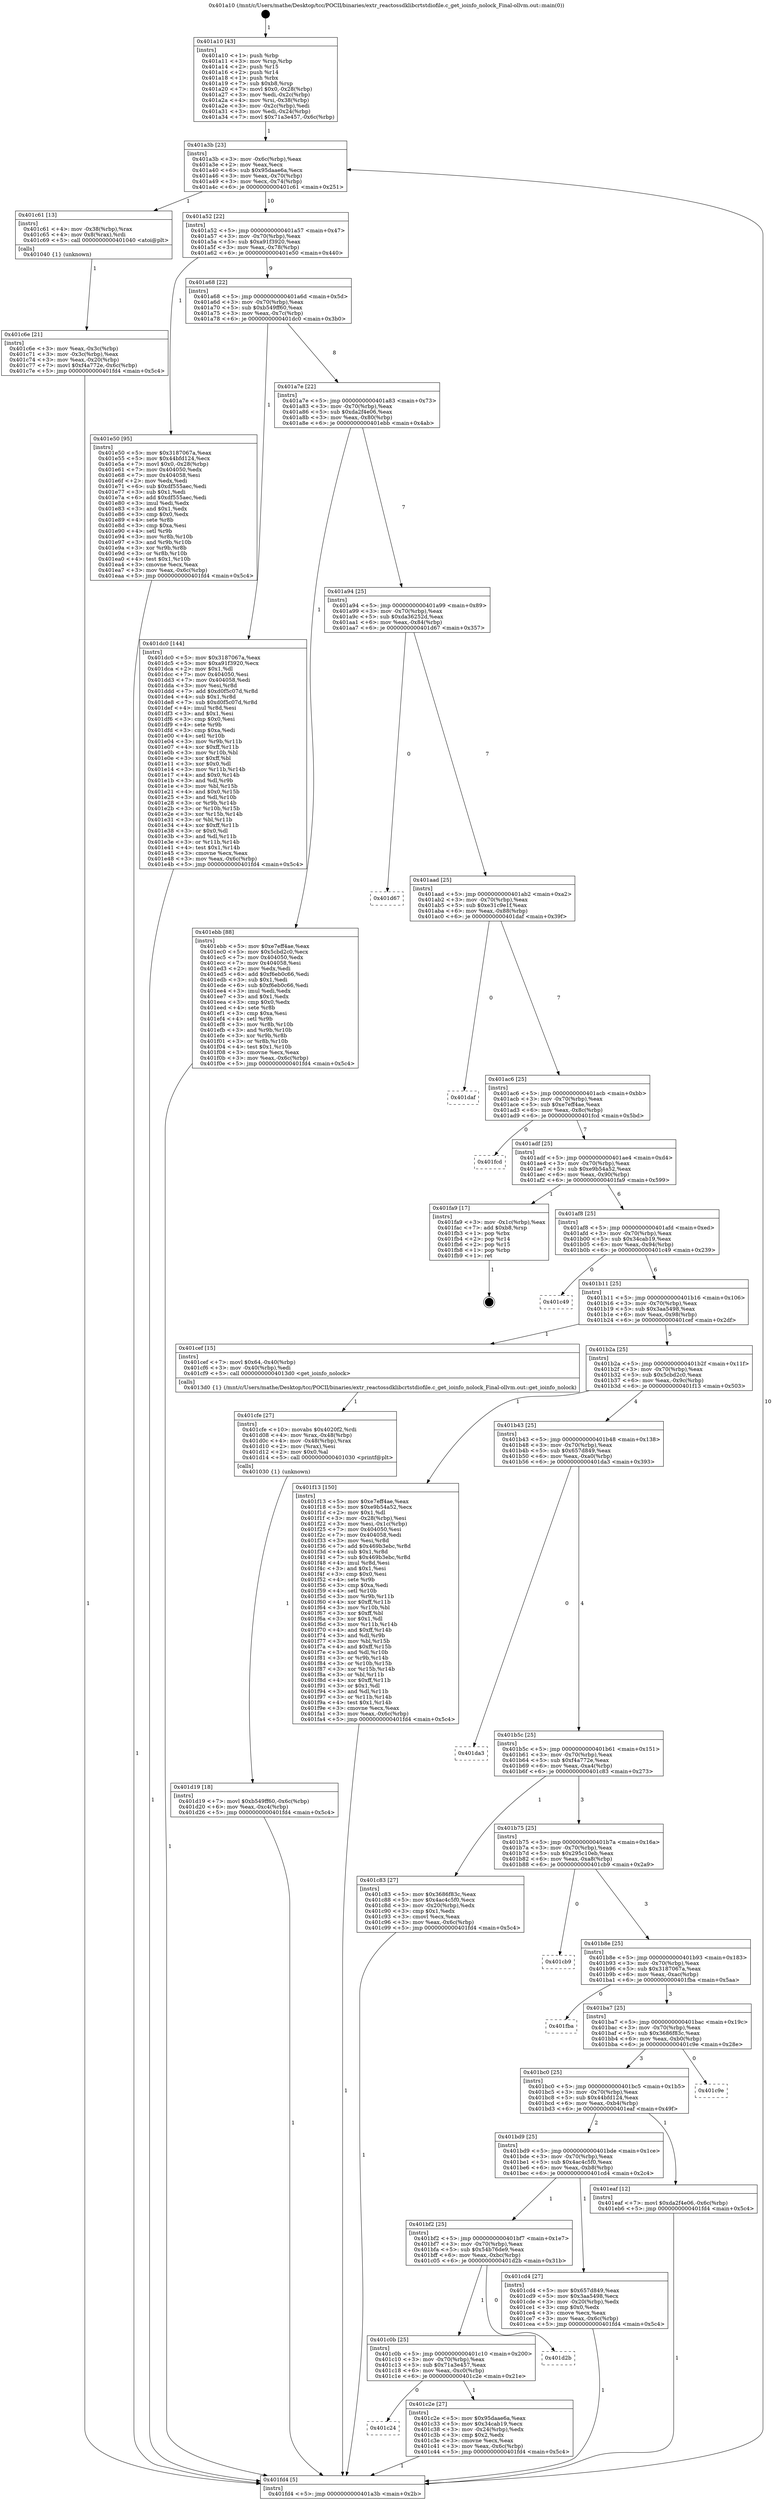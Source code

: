 digraph "0x401a10" {
  label = "0x401a10 (/mnt/c/Users/mathe/Desktop/tcc/POCII/binaries/extr_reactossdklibcrtstdiofile.c_get_ioinfo_nolock_Final-ollvm.out::main(0))"
  labelloc = "t"
  node[shape=record]

  Entry [label="",width=0.3,height=0.3,shape=circle,fillcolor=black,style=filled]
  "0x401a3b" [label="{
     0x401a3b [23]\l
     | [instrs]\l
     &nbsp;&nbsp;0x401a3b \<+3\>: mov -0x6c(%rbp),%eax\l
     &nbsp;&nbsp;0x401a3e \<+2\>: mov %eax,%ecx\l
     &nbsp;&nbsp;0x401a40 \<+6\>: sub $0x95daae6a,%ecx\l
     &nbsp;&nbsp;0x401a46 \<+3\>: mov %eax,-0x70(%rbp)\l
     &nbsp;&nbsp;0x401a49 \<+3\>: mov %ecx,-0x74(%rbp)\l
     &nbsp;&nbsp;0x401a4c \<+6\>: je 0000000000401c61 \<main+0x251\>\l
  }"]
  "0x401c61" [label="{
     0x401c61 [13]\l
     | [instrs]\l
     &nbsp;&nbsp;0x401c61 \<+4\>: mov -0x38(%rbp),%rax\l
     &nbsp;&nbsp;0x401c65 \<+4\>: mov 0x8(%rax),%rdi\l
     &nbsp;&nbsp;0x401c69 \<+5\>: call 0000000000401040 \<atoi@plt\>\l
     | [calls]\l
     &nbsp;&nbsp;0x401040 \{1\} (unknown)\l
  }"]
  "0x401a52" [label="{
     0x401a52 [22]\l
     | [instrs]\l
     &nbsp;&nbsp;0x401a52 \<+5\>: jmp 0000000000401a57 \<main+0x47\>\l
     &nbsp;&nbsp;0x401a57 \<+3\>: mov -0x70(%rbp),%eax\l
     &nbsp;&nbsp;0x401a5a \<+5\>: sub $0xa91f3920,%eax\l
     &nbsp;&nbsp;0x401a5f \<+3\>: mov %eax,-0x78(%rbp)\l
     &nbsp;&nbsp;0x401a62 \<+6\>: je 0000000000401e50 \<main+0x440\>\l
  }"]
  Exit [label="",width=0.3,height=0.3,shape=circle,fillcolor=black,style=filled,peripheries=2]
  "0x401e50" [label="{
     0x401e50 [95]\l
     | [instrs]\l
     &nbsp;&nbsp;0x401e50 \<+5\>: mov $0x3187067a,%eax\l
     &nbsp;&nbsp;0x401e55 \<+5\>: mov $0x44bfd124,%ecx\l
     &nbsp;&nbsp;0x401e5a \<+7\>: movl $0x0,-0x28(%rbp)\l
     &nbsp;&nbsp;0x401e61 \<+7\>: mov 0x404050,%edx\l
     &nbsp;&nbsp;0x401e68 \<+7\>: mov 0x404058,%esi\l
     &nbsp;&nbsp;0x401e6f \<+2\>: mov %edx,%edi\l
     &nbsp;&nbsp;0x401e71 \<+6\>: sub $0xdf555aec,%edi\l
     &nbsp;&nbsp;0x401e77 \<+3\>: sub $0x1,%edi\l
     &nbsp;&nbsp;0x401e7a \<+6\>: add $0xdf555aec,%edi\l
     &nbsp;&nbsp;0x401e80 \<+3\>: imul %edi,%edx\l
     &nbsp;&nbsp;0x401e83 \<+3\>: and $0x1,%edx\l
     &nbsp;&nbsp;0x401e86 \<+3\>: cmp $0x0,%edx\l
     &nbsp;&nbsp;0x401e89 \<+4\>: sete %r8b\l
     &nbsp;&nbsp;0x401e8d \<+3\>: cmp $0xa,%esi\l
     &nbsp;&nbsp;0x401e90 \<+4\>: setl %r9b\l
     &nbsp;&nbsp;0x401e94 \<+3\>: mov %r8b,%r10b\l
     &nbsp;&nbsp;0x401e97 \<+3\>: and %r9b,%r10b\l
     &nbsp;&nbsp;0x401e9a \<+3\>: xor %r9b,%r8b\l
     &nbsp;&nbsp;0x401e9d \<+3\>: or %r8b,%r10b\l
     &nbsp;&nbsp;0x401ea0 \<+4\>: test $0x1,%r10b\l
     &nbsp;&nbsp;0x401ea4 \<+3\>: cmovne %ecx,%eax\l
     &nbsp;&nbsp;0x401ea7 \<+3\>: mov %eax,-0x6c(%rbp)\l
     &nbsp;&nbsp;0x401eaa \<+5\>: jmp 0000000000401fd4 \<main+0x5c4\>\l
  }"]
  "0x401a68" [label="{
     0x401a68 [22]\l
     | [instrs]\l
     &nbsp;&nbsp;0x401a68 \<+5\>: jmp 0000000000401a6d \<main+0x5d\>\l
     &nbsp;&nbsp;0x401a6d \<+3\>: mov -0x70(%rbp),%eax\l
     &nbsp;&nbsp;0x401a70 \<+5\>: sub $0xb549ff60,%eax\l
     &nbsp;&nbsp;0x401a75 \<+3\>: mov %eax,-0x7c(%rbp)\l
     &nbsp;&nbsp;0x401a78 \<+6\>: je 0000000000401dc0 \<main+0x3b0\>\l
  }"]
  "0x401d19" [label="{
     0x401d19 [18]\l
     | [instrs]\l
     &nbsp;&nbsp;0x401d19 \<+7\>: movl $0xb549ff60,-0x6c(%rbp)\l
     &nbsp;&nbsp;0x401d20 \<+6\>: mov %eax,-0xc4(%rbp)\l
     &nbsp;&nbsp;0x401d26 \<+5\>: jmp 0000000000401fd4 \<main+0x5c4\>\l
  }"]
  "0x401dc0" [label="{
     0x401dc0 [144]\l
     | [instrs]\l
     &nbsp;&nbsp;0x401dc0 \<+5\>: mov $0x3187067a,%eax\l
     &nbsp;&nbsp;0x401dc5 \<+5\>: mov $0xa91f3920,%ecx\l
     &nbsp;&nbsp;0x401dca \<+2\>: mov $0x1,%dl\l
     &nbsp;&nbsp;0x401dcc \<+7\>: mov 0x404050,%esi\l
     &nbsp;&nbsp;0x401dd3 \<+7\>: mov 0x404058,%edi\l
     &nbsp;&nbsp;0x401dda \<+3\>: mov %esi,%r8d\l
     &nbsp;&nbsp;0x401ddd \<+7\>: add $0xd0f5c07d,%r8d\l
     &nbsp;&nbsp;0x401de4 \<+4\>: sub $0x1,%r8d\l
     &nbsp;&nbsp;0x401de8 \<+7\>: sub $0xd0f5c07d,%r8d\l
     &nbsp;&nbsp;0x401def \<+4\>: imul %r8d,%esi\l
     &nbsp;&nbsp;0x401df3 \<+3\>: and $0x1,%esi\l
     &nbsp;&nbsp;0x401df6 \<+3\>: cmp $0x0,%esi\l
     &nbsp;&nbsp;0x401df9 \<+4\>: sete %r9b\l
     &nbsp;&nbsp;0x401dfd \<+3\>: cmp $0xa,%edi\l
     &nbsp;&nbsp;0x401e00 \<+4\>: setl %r10b\l
     &nbsp;&nbsp;0x401e04 \<+3\>: mov %r9b,%r11b\l
     &nbsp;&nbsp;0x401e07 \<+4\>: xor $0xff,%r11b\l
     &nbsp;&nbsp;0x401e0b \<+3\>: mov %r10b,%bl\l
     &nbsp;&nbsp;0x401e0e \<+3\>: xor $0xff,%bl\l
     &nbsp;&nbsp;0x401e11 \<+3\>: xor $0x0,%dl\l
     &nbsp;&nbsp;0x401e14 \<+3\>: mov %r11b,%r14b\l
     &nbsp;&nbsp;0x401e17 \<+4\>: and $0x0,%r14b\l
     &nbsp;&nbsp;0x401e1b \<+3\>: and %dl,%r9b\l
     &nbsp;&nbsp;0x401e1e \<+3\>: mov %bl,%r15b\l
     &nbsp;&nbsp;0x401e21 \<+4\>: and $0x0,%r15b\l
     &nbsp;&nbsp;0x401e25 \<+3\>: and %dl,%r10b\l
     &nbsp;&nbsp;0x401e28 \<+3\>: or %r9b,%r14b\l
     &nbsp;&nbsp;0x401e2b \<+3\>: or %r10b,%r15b\l
     &nbsp;&nbsp;0x401e2e \<+3\>: xor %r15b,%r14b\l
     &nbsp;&nbsp;0x401e31 \<+3\>: or %bl,%r11b\l
     &nbsp;&nbsp;0x401e34 \<+4\>: xor $0xff,%r11b\l
     &nbsp;&nbsp;0x401e38 \<+3\>: or $0x0,%dl\l
     &nbsp;&nbsp;0x401e3b \<+3\>: and %dl,%r11b\l
     &nbsp;&nbsp;0x401e3e \<+3\>: or %r11b,%r14b\l
     &nbsp;&nbsp;0x401e41 \<+4\>: test $0x1,%r14b\l
     &nbsp;&nbsp;0x401e45 \<+3\>: cmovne %ecx,%eax\l
     &nbsp;&nbsp;0x401e48 \<+3\>: mov %eax,-0x6c(%rbp)\l
     &nbsp;&nbsp;0x401e4b \<+5\>: jmp 0000000000401fd4 \<main+0x5c4\>\l
  }"]
  "0x401a7e" [label="{
     0x401a7e [22]\l
     | [instrs]\l
     &nbsp;&nbsp;0x401a7e \<+5\>: jmp 0000000000401a83 \<main+0x73\>\l
     &nbsp;&nbsp;0x401a83 \<+3\>: mov -0x70(%rbp),%eax\l
     &nbsp;&nbsp;0x401a86 \<+5\>: sub $0xda2f4e06,%eax\l
     &nbsp;&nbsp;0x401a8b \<+3\>: mov %eax,-0x80(%rbp)\l
     &nbsp;&nbsp;0x401a8e \<+6\>: je 0000000000401ebb \<main+0x4ab\>\l
  }"]
  "0x401cfe" [label="{
     0x401cfe [27]\l
     | [instrs]\l
     &nbsp;&nbsp;0x401cfe \<+10\>: movabs $0x4020f2,%rdi\l
     &nbsp;&nbsp;0x401d08 \<+4\>: mov %rax,-0x48(%rbp)\l
     &nbsp;&nbsp;0x401d0c \<+4\>: mov -0x48(%rbp),%rax\l
     &nbsp;&nbsp;0x401d10 \<+2\>: mov (%rax),%esi\l
     &nbsp;&nbsp;0x401d12 \<+2\>: mov $0x0,%al\l
     &nbsp;&nbsp;0x401d14 \<+5\>: call 0000000000401030 \<printf@plt\>\l
     | [calls]\l
     &nbsp;&nbsp;0x401030 \{1\} (unknown)\l
  }"]
  "0x401ebb" [label="{
     0x401ebb [88]\l
     | [instrs]\l
     &nbsp;&nbsp;0x401ebb \<+5\>: mov $0xe7eff4ae,%eax\l
     &nbsp;&nbsp;0x401ec0 \<+5\>: mov $0x5cbd2c0,%ecx\l
     &nbsp;&nbsp;0x401ec5 \<+7\>: mov 0x404050,%edx\l
     &nbsp;&nbsp;0x401ecc \<+7\>: mov 0x404058,%esi\l
     &nbsp;&nbsp;0x401ed3 \<+2\>: mov %edx,%edi\l
     &nbsp;&nbsp;0x401ed5 \<+6\>: add $0xf6eb0c66,%edi\l
     &nbsp;&nbsp;0x401edb \<+3\>: sub $0x1,%edi\l
     &nbsp;&nbsp;0x401ede \<+6\>: sub $0xf6eb0c66,%edi\l
     &nbsp;&nbsp;0x401ee4 \<+3\>: imul %edi,%edx\l
     &nbsp;&nbsp;0x401ee7 \<+3\>: and $0x1,%edx\l
     &nbsp;&nbsp;0x401eea \<+3\>: cmp $0x0,%edx\l
     &nbsp;&nbsp;0x401eed \<+4\>: sete %r8b\l
     &nbsp;&nbsp;0x401ef1 \<+3\>: cmp $0xa,%esi\l
     &nbsp;&nbsp;0x401ef4 \<+4\>: setl %r9b\l
     &nbsp;&nbsp;0x401ef8 \<+3\>: mov %r8b,%r10b\l
     &nbsp;&nbsp;0x401efb \<+3\>: and %r9b,%r10b\l
     &nbsp;&nbsp;0x401efe \<+3\>: xor %r9b,%r8b\l
     &nbsp;&nbsp;0x401f01 \<+3\>: or %r8b,%r10b\l
     &nbsp;&nbsp;0x401f04 \<+4\>: test $0x1,%r10b\l
     &nbsp;&nbsp;0x401f08 \<+3\>: cmovne %ecx,%eax\l
     &nbsp;&nbsp;0x401f0b \<+3\>: mov %eax,-0x6c(%rbp)\l
     &nbsp;&nbsp;0x401f0e \<+5\>: jmp 0000000000401fd4 \<main+0x5c4\>\l
  }"]
  "0x401a94" [label="{
     0x401a94 [25]\l
     | [instrs]\l
     &nbsp;&nbsp;0x401a94 \<+5\>: jmp 0000000000401a99 \<main+0x89\>\l
     &nbsp;&nbsp;0x401a99 \<+3\>: mov -0x70(%rbp),%eax\l
     &nbsp;&nbsp;0x401a9c \<+5\>: sub $0xda36252d,%eax\l
     &nbsp;&nbsp;0x401aa1 \<+6\>: mov %eax,-0x84(%rbp)\l
     &nbsp;&nbsp;0x401aa7 \<+6\>: je 0000000000401d67 \<main+0x357\>\l
  }"]
  "0x401c6e" [label="{
     0x401c6e [21]\l
     | [instrs]\l
     &nbsp;&nbsp;0x401c6e \<+3\>: mov %eax,-0x3c(%rbp)\l
     &nbsp;&nbsp;0x401c71 \<+3\>: mov -0x3c(%rbp),%eax\l
     &nbsp;&nbsp;0x401c74 \<+3\>: mov %eax,-0x20(%rbp)\l
     &nbsp;&nbsp;0x401c77 \<+7\>: movl $0xf4a772e,-0x6c(%rbp)\l
     &nbsp;&nbsp;0x401c7e \<+5\>: jmp 0000000000401fd4 \<main+0x5c4\>\l
  }"]
  "0x401d67" [label="{
     0x401d67\l
  }", style=dashed]
  "0x401aad" [label="{
     0x401aad [25]\l
     | [instrs]\l
     &nbsp;&nbsp;0x401aad \<+5\>: jmp 0000000000401ab2 \<main+0xa2\>\l
     &nbsp;&nbsp;0x401ab2 \<+3\>: mov -0x70(%rbp),%eax\l
     &nbsp;&nbsp;0x401ab5 \<+5\>: sub $0xe31c9e1f,%eax\l
     &nbsp;&nbsp;0x401aba \<+6\>: mov %eax,-0x88(%rbp)\l
     &nbsp;&nbsp;0x401ac0 \<+6\>: je 0000000000401daf \<main+0x39f\>\l
  }"]
  "0x401a10" [label="{
     0x401a10 [43]\l
     | [instrs]\l
     &nbsp;&nbsp;0x401a10 \<+1\>: push %rbp\l
     &nbsp;&nbsp;0x401a11 \<+3\>: mov %rsp,%rbp\l
     &nbsp;&nbsp;0x401a14 \<+2\>: push %r15\l
     &nbsp;&nbsp;0x401a16 \<+2\>: push %r14\l
     &nbsp;&nbsp;0x401a18 \<+1\>: push %rbx\l
     &nbsp;&nbsp;0x401a19 \<+7\>: sub $0xb8,%rsp\l
     &nbsp;&nbsp;0x401a20 \<+7\>: movl $0x0,-0x28(%rbp)\l
     &nbsp;&nbsp;0x401a27 \<+3\>: mov %edi,-0x2c(%rbp)\l
     &nbsp;&nbsp;0x401a2a \<+4\>: mov %rsi,-0x38(%rbp)\l
     &nbsp;&nbsp;0x401a2e \<+3\>: mov -0x2c(%rbp),%edi\l
     &nbsp;&nbsp;0x401a31 \<+3\>: mov %edi,-0x24(%rbp)\l
     &nbsp;&nbsp;0x401a34 \<+7\>: movl $0x71a3e457,-0x6c(%rbp)\l
  }"]
  "0x401daf" [label="{
     0x401daf\l
  }", style=dashed]
  "0x401ac6" [label="{
     0x401ac6 [25]\l
     | [instrs]\l
     &nbsp;&nbsp;0x401ac6 \<+5\>: jmp 0000000000401acb \<main+0xbb\>\l
     &nbsp;&nbsp;0x401acb \<+3\>: mov -0x70(%rbp),%eax\l
     &nbsp;&nbsp;0x401ace \<+5\>: sub $0xe7eff4ae,%eax\l
     &nbsp;&nbsp;0x401ad3 \<+6\>: mov %eax,-0x8c(%rbp)\l
     &nbsp;&nbsp;0x401ad9 \<+6\>: je 0000000000401fcd \<main+0x5bd\>\l
  }"]
  "0x401fd4" [label="{
     0x401fd4 [5]\l
     | [instrs]\l
     &nbsp;&nbsp;0x401fd4 \<+5\>: jmp 0000000000401a3b \<main+0x2b\>\l
  }"]
  "0x401fcd" [label="{
     0x401fcd\l
  }", style=dashed]
  "0x401adf" [label="{
     0x401adf [25]\l
     | [instrs]\l
     &nbsp;&nbsp;0x401adf \<+5\>: jmp 0000000000401ae4 \<main+0xd4\>\l
     &nbsp;&nbsp;0x401ae4 \<+3\>: mov -0x70(%rbp),%eax\l
     &nbsp;&nbsp;0x401ae7 \<+5\>: sub $0xe9b54a52,%eax\l
     &nbsp;&nbsp;0x401aec \<+6\>: mov %eax,-0x90(%rbp)\l
     &nbsp;&nbsp;0x401af2 \<+6\>: je 0000000000401fa9 \<main+0x599\>\l
  }"]
  "0x401c24" [label="{
     0x401c24\l
  }", style=dashed]
  "0x401fa9" [label="{
     0x401fa9 [17]\l
     | [instrs]\l
     &nbsp;&nbsp;0x401fa9 \<+3\>: mov -0x1c(%rbp),%eax\l
     &nbsp;&nbsp;0x401fac \<+7\>: add $0xb8,%rsp\l
     &nbsp;&nbsp;0x401fb3 \<+1\>: pop %rbx\l
     &nbsp;&nbsp;0x401fb4 \<+2\>: pop %r14\l
     &nbsp;&nbsp;0x401fb6 \<+2\>: pop %r15\l
     &nbsp;&nbsp;0x401fb8 \<+1\>: pop %rbp\l
     &nbsp;&nbsp;0x401fb9 \<+1\>: ret\l
  }"]
  "0x401af8" [label="{
     0x401af8 [25]\l
     | [instrs]\l
     &nbsp;&nbsp;0x401af8 \<+5\>: jmp 0000000000401afd \<main+0xed\>\l
     &nbsp;&nbsp;0x401afd \<+3\>: mov -0x70(%rbp),%eax\l
     &nbsp;&nbsp;0x401b00 \<+5\>: sub $0x34cab19,%eax\l
     &nbsp;&nbsp;0x401b05 \<+6\>: mov %eax,-0x94(%rbp)\l
     &nbsp;&nbsp;0x401b0b \<+6\>: je 0000000000401c49 \<main+0x239\>\l
  }"]
  "0x401c2e" [label="{
     0x401c2e [27]\l
     | [instrs]\l
     &nbsp;&nbsp;0x401c2e \<+5\>: mov $0x95daae6a,%eax\l
     &nbsp;&nbsp;0x401c33 \<+5\>: mov $0x34cab19,%ecx\l
     &nbsp;&nbsp;0x401c38 \<+3\>: mov -0x24(%rbp),%edx\l
     &nbsp;&nbsp;0x401c3b \<+3\>: cmp $0x2,%edx\l
     &nbsp;&nbsp;0x401c3e \<+3\>: cmovne %ecx,%eax\l
     &nbsp;&nbsp;0x401c41 \<+3\>: mov %eax,-0x6c(%rbp)\l
     &nbsp;&nbsp;0x401c44 \<+5\>: jmp 0000000000401fd4 \<main+0x5c4\>\l
  }"]
  "0x401c49" [label="{
     0x401c49\l
  }", style=dashed]
  "0x401b11" [label="{
     0x401b11 [25]\l
     | [instrs]\l
     &nbsp;&nbsp;0x401b11 \<+5\>: jmp 0000000000401b16 \<main+0x106\>\l
     &nbsp;&nbsp;0x401b16 \<+3\>: mov -0x70(%rbp),%eax\l
     &nbsp;&nbsp;0x401b19 \<+5\>: sub $0x3aa5498,%eax\l
     &nbsp;&nbsp;0x401b1e \<+6\>: mov %eax,-0x98(%rbp)\l
     &nbsp;&nbsp;0x401b24 \<+6\>: je 0000000000401cef \<main+0x2df\>\l
  }"]
  "0x401c0b" [label="{
     0x401c0b [25]\l
     | [instrs]\l
     &nbsp;&nbsp;0x401c0b \<+5\>: jmp 0000000000401c10 \<main+0x200\>\l
     &nbsp;&nbsp;0x401c10 \<+3\>: mov -0x70(%rbp),%eax\l
     &nbsp;&nbsp;0x401c13 \<+5\>: sub $0x71a3e457,%eax\l
     &nbsp;&nbsp;0x401c18 \<+6\>: mov %eax,-0xc0(%rbp)\l
     &nbsp;&nbsp;0x401c1e \<+6\>: je 0000000000401c2e \<main+0x21e\>\l
  }"]
  "0x401cef" [label="{
     0x401cef [15]\l
     | [instrs]\l
     &nbsp;&nbsp;0x401cef \<+7\>: movl $0x64,-0x40(%rbp)\l
     &nbsp;&nbsp;0x401cf6 \<+3\>: mov -0x40(%rbp),%edi\l
     &nbsp;&nbsp;0x401cf9 \<+5\>: call 00000000004013d0 \<get_ioinfo_nolock\>\l
     | [calls]\l
     &nbsp;&nbsp;0x4013d0 \{1\} (/mnt/c/Users/mathe/Desktop/tcc/POCII/binaries/extr_reactossdklibcrtstdiofile.c_get_ioinfo_nolock_Final-ollvm.out::get_ioinfo_nolock)\l
  }"]
  "0x401b2a" [label="{
     0x401b2a [25]\l
     | [instrs]\l
     &nbsp;&nbsp;0x401b2a \<+5\>: jmp 0000000000401b2f \<main+0x11f\>\l
     &nbsp;&nbsp;0x401b2f \<+3\>: mov -0x70(%rbp),%eax\l
     &nbsp;&nbsp;0x401b32 \<+5\>: sub $0x5cbd2c0,%eax\l
     &nbsp;&nbsp;0x401b37 \<+6\>: mov %eax,-0x9c(%rbp)\l
     &nbsp;&nbsp;0x401b3d \<+6\>: je 0000000000401f13 \<main+0x503\>\l
  }"]
  "0x401d2b" [label="{
     0x401d2b\l
  }", style=dashed]
  "0x401f13" [label="{
     0x401f13 [150]\l
     | [instrs]\l
     &nbsp;&nbsp;0x401f13 \<+5\>: mov $0xe7eff4ae,%eax\l
     &nbsp;&nbsp;0x401f18 \<+5\>: mov $0xe9b54a52,%ecx\l
     &nbsp;&nbsp;0x401f1d \<+2\>: mov $0x1,%dl\l
     &nbsp;&nbsp;0x401f1f \<+3\>: mov -0x28(%rbp),%esi\l
     &nbsp;&nbsp;0x401f22 \<+3\>: mov %esi,-0x1c(%rbp)\l
     &nbsp;&nbsp;0x401f25 \<+7\>: mov 0x404050,%esi\l
     &nbsp;&nbsp;0x401f2c \<+7\>: mov 0x404058,%edi\l
     &nbsp;&nbsp;0x401f33 \<+3\>: mov %esi,%r8d\l
     &nbsp;&nbsp;0x401f36 \<+7\>: add $0x469b3ebc,%r8d\l
     &nbsp;&nbsp;0x401f3d \<+4\>: sub $0x1,%r8d\l
     &nbsp;&nbsp;0x401f41 \<+7\>: sub $0x469b3ebc,%r8d\l
     &nbsp;&nbsp;0x401f48 \<+4\>: imul %r8d,%esi\l
     &nbsp;&nbsp;0x401f4c \<+3\>: and $0x1,%esi\l
     &nbsp;&nbsp;0x401f4f \<+3\>: cmp $0x0,%esi\l
     &nbsp;&nbsp;0x401f52 \<+4\>: sete %r9b\l
     &nbsp;&nbsp;0x401f56 \<+3\>: cmp $0xa,%edi\l
     &nbsp;&nbsp;0x401f59 \<+4\>: setl %r10b\l
     &nbsp;&nbsp;0x401f5d \<+3\>: mov %r9b,%r11b\l
     &nbsp;&nbsp;0x401f60 \<+4\>: xor $0xff,%r11b\l
     &nbsp;&nbsp;0x401f64 \<+3\>: mov %r10b,%bl\l
     &nbsp;&nbsp;0x401f67 \<+3\>: xor $0xff,%bl\l
     &nbsp;&nbsp;0x401f6a \<+3\>: xor $0x1,%dl\l
     &nbsp;&nbsp;0x401f6d \<+3\>: mov %r11b,%r14b\l
     &nbsp;&nbsp;0x401f70 \<+4\>: and $0xff,%r14b\l
     &nbsp;&nbsp;0x401f74 \<+3\>: and %dl,%r9b\l
     &nbsp;&nbsp;0x401f77 \<+3\>: mov %bl,%r15b\l
     &nbsp;&nbsp;0x401f7a \<+4\>: and $0xff,%r15b\l
     &nbsp;&nbsp;0x401f7e \<+3\>: and %dl,%r10b\l
     &nbsp;&nbsp;0x401f81 \<+3\>: or %r9b,%r14b\l
     &nbsp;&nbsp;0x401f84 \<+3\>: or %r10b,%r15b\l
     &nbsp;&nbsp;0x401f87 \<+3\>: xor %r15b,%r14b\l
     &nbsp;&nbsp;0x401f8a \<+3\>: or %bl,%r11b\l
     &nbsp;&nbsp;0x401f8d \<+4\>: xor $0xff,%r11b\l
     &nbsp;&nbsp;0x401f91 \<+3\>: or $0x1,%dl\l
     &nbsp;&nbsp;0x401f94 \<+3\>: and %dl,%r11b\l
     &nbsp;&nbsp;0x401f97 \<+3\>: or %r11b,%r14b\l
     &nbsp;&nbsp;0x401f9a \<+4\>: test $0x1,%r14b\l
     &nbsp;&nbsp;0x401f9e \<+3\>: cmovne %ecx,%eax\l
     &nbsp;&nbsp;0x401fa1 \<+3\>: mov %eax,-0x6c(%rbp)\l
     &nbsp;&nbsp;0x401fa4 \<+5\>: jmp 0000000000401fd4 \<main+0x5c4\>\l
  }"]
  "0x401b43" [label="{
     0x401b43 [25]\l
     | [instrs]\l
     &nbsp;&nbsp;0x401b43 \<+5\>: jmp 0000000000401b48 \<main+0x138\>\l
     &nbsp;&nbsp;0x401b48 \<+3\>: mov -0x70(%rbp),%eax\l
     &nbsp;&nbsp;0x401b4b \<+5\>: sub $0x657d849,%eax\l
     &nbsp;&nbsp;0x401b50 \<+6\>: mov %eax,-0xa0(%rbp)\l
     &nbsp;&nbsp;0x401b56 \<+6\>: je 0000000000401da3 \<main+0x393\>\l
  }"]
  "0x401bf2" [label="{
     0x401bf2 [25]\l
     | [instrs]\l
     &nbsp;&nbsp;0x401bf2 \<+5\>: jmp 0000000000401bf7 \<main+0x1e7\>\l
     &nbsp;&nbsp;0x401bf7 \<+3\>: mov -0x70(%rbp),%eax\l
     &nbsp;&nbsp;0x401bfa \<+5\>: sub $0x54b76de9,%eax\l
     &nbsp;&nbsp;0x401bff \<+6\>: mov %eax,-0xbc(%rbp)\l
     &nbsp;&nbsp;0x401c05 \<+6\>: je 0000000000401d2b \<main+0x31b\>\l
  }"]
  "0x401da3" [label="{
     0x401da3\l
  }", style=dashed]
  "0x401b5c" [label="{
     0x401b5c [25]\l
     | [instrs]\l
     &nbsp;&nbsp;0x401b5c \<+5\>: jmp 0000000000401b61 \<main+0x151\>\l
     &nbsp;&nbsp;0x401b61 \<+3\>: mov -0x70(%rbp),%eax\l
     &nbsp;&nbsp;0x401b64 \<+5\>: sub $0xf4a772e,%eax\l
     &nbsp;&nbsp;0x401b69 \<+6\>: mov %eax,-0xa4(%rbp)\l
     &nbsp;&nbsp;0x401b6f \<+6\>: je 0000000000401c83 \<main+0x273\>\l
  }"]
  "0x401cd4" [label="{
     0x401cd4 [27]\l
     | [instrs]\l
     &nbsp;&nbsp;0x401cd4 \<+5\>: mov $0x657d849,%eax\l
     &nbsp;&nbsp;0x401cd9 \<+5\>: mov $0x3aa5498,%ecx\l
     &nbsp;&nbsp;0x401cde \<+3\>: mov -0x20(%rbp),%edx\l
     &nbsp;&nbsp;0x401ce1 \<+3\>: cmp $0x0,%edx\l
     &nbsp;&nbsp;0x401ce4 \<+3\>: cmove %ecx,%eax\l
     &nbsp;&nbsp;0x401ce7 \<+3\>: mov %eax,-0x6c(%rbp)\l
     &nbsp;&nbsp;0x401cea \<+5\>: jmp 0000000000401fd4 \<main+0x5c4\>\l
  }"]
  "0x401c83" [label="{
     0x401c83 [27]\l
     | [instrs]\l
     &nbsp;&nbsp;0x401c83 \<+5\>: mov $0x3686f83c,%eax\l
     &nbsp;&nbsp;0x401c88 \<+5\>: mov $0x4ac4c5f0,%ecx\l
     &nbsp;&nbsp;0x401c8d \<+3\>: mov -0x20(%rbp),%edx\l
     &nbsp;&nbsp;0x401c90 \<+3\>: cmp $0x1,%edx\l
     &nbsp;&nbsp;0x401c93 \<+3\>: cmovl %ecx,%eax\l
     &nbsp;&nbsp;0x401c96 \<+3\>: mov %eax,-0x6c(%rbp)\l
     &nbsp;&nbsp;0x401c99 \<+5\>: jmp 0000000000401fd4 \<main+0x5c4\>\l
  }"]
  "0x401b75" [label="{
     0x401b75 [25]\l
     | [instrs]\l
     &nbsp;&nbsp;0x401b75 \<+5\>: jmp 0000000000401b7a \<main+0x16a\>\l
     &nbsp;&nbsp;0x401b7a \<+3\>: mov -0x70(%rbp),%eax\l
     &nbsp;&nbsp;0x401b7d \<+5\>: sub $0x295c10eb,%eax\l
     &nbsp;&nbsp;0x401b82 \<+6\>: mov %eax,-0xa8(%rbp)\l
     &nbsp;&nbsp;0x401b88 \<+6\>: je 0000000000401cb9 \<main+0x2a9\>\l
  }"]
  "0x401bd9" [label="{
     0x401bd9 [25]\l
     | [instrs]\l
     &nbsp;&nbsp;0x401bd9 \<+5\>: jmp 0000000000401bde \<main+0x1ce\>\l
     &nbsp;&nbsp;0x401bde \<+3\>: mov -0x70(%rbp),%eax\l
     &nbsp;&nbsp;0x401be1 \<+5\>: sub $0x4ac4c5f0,%eax\l
     &nbsp;&nbsp;0x401be6 \<+6\>: mov %eax,-0xb8(%rbp)\l
     &nbsp;&nbsp;0x401bec \<+6\>: je 0000000000401cd4 \<main+0x2c4\>\l
  }"]
  "0x401cb9" [label="{
     0x401cb9\l
  }", style=dashed]
  "0x401b8e" [label="{
     0x401b8e [25]\l
     | [instrs]\l
     &nbsp;&nbsp;0x401b8e \<+5\>: jmp 0000000000401b93 \<main+0x183\>\l
     &nbsp;&nbsp;0x401b93 \<+3\>: mov -0x70(%rbp),%eax\l
     &nbsp;&nbsp;0x401b96 \<+5\>: sub $0x3187067a,%eax\l
     &nbsp;&nbsp;0x401b9b \<+6\>: mov %eax,-0xac(%rbp)\l
     &nbsp;&nbsp;0x401ba1 \<+6\>: je 0000000000401fba \<main+0x5aa\>\l
  }"]
  "0x401eaf" [label="{
     0x401eaf [12]\l
     | [instrs]\l
     &nbsp;&nbsp;0x401eaf \<+7\>: movl $0xda2f4e06,-0x6c(%rbp)\l
     &nbsp;&nbsp;0x401eb6 \<+5\>: jmp 0000000000401fd4 \<main+0x5c4\>\l
  }"]
  "0x401fba" [label="{
     0x401fba\l
  }", style=dashed]
  "0x401ba7" [label="{
     0x401ba7 [25]\l
     | [instrs]\l
     &nbsp;&nbsp;0x401ba7 \<+5\>: jmp 0000000000401bac \<main+0x19c\>\l
     &nbsp;&nbsp;0x401bac \<+3\>: mov -0x70(%rbp),%eax\l
     &nbsp;&nbsp;0x401baf \<+5\>: sub $0x3686f83c,%eax\l
     &nbsp;&nbsp;0x401bb4 \<+6\>: mov %eax,-0xb0(%rbp)\l
     &nbsp;&nbsp;0x401bba \<+6\>: je 0000000000401c9e \<main+0x28e\>\l
  }"]
  "0x401bc0" [label="{
     0x401bc0 [25]\l
     | [instrs]\l
     &nbsp;&nbsp;0x401bc0 \<+5\>: jmp 0000000000401bc5 \<main+0x1b5\>\l
     &nbsp;&nbsp;0x401bc5 \<+3\>: mov -0x70(%rbp),%eax\l
     &nbsp;&nbsp;0x401bc8 \<+5\>: sub $0x44bfd124,%eax\l
     &nbsp;&nbsp;0x401bcd \<+6\>: mov %eax,-0xb4(%rbp)\l
     &nbsp;&nbsp;0x401bd3 \<+6\>: je 0000000000401eaf \<main+0x49f\>\l
  }"]
  "0x401c9e" [label="{
     0x401c9e\l
  }", style=dashed]
  Entry -> "0x401a10" [label=" 1"]
  "0x401a3b" -> "0x401c61" [label=" 1"]
  "0x401a3b" -> "0x401a52" [label=" 10"]
  "0x401fa9" -> Exit [label=" 1"]
  "0x401a52" -> "0x401e50" [label=" 1"]
  "0x401a52" -> "0x401a68" [label=" 9"]
  "0x401f13" -> "0x401fd4" [label=" 1"]
  "0x401a68" -> "0x401dc0" [label=" 1"]
  "0x401a68" -> "0x401a7e" [label=" 8"]
  "0x401ebb" -> "0x401fd4" [label=" 1"]
  "0x401a7e" -> "0x401ebb" [label=" 1"]
  "0x401a7e" -> "0x401a94" [label=" 7"]
  "0x401eaf" -> "0x401fd4" [label=" 1"]
  "0x401a94" -> "0x401d67" [label=" 0"]
  "0x401a94" -> "0x401aad" [label=" 7"]
  "0x401e50" -> "0x401fd4" [label=" 1"]
  "0x401aad" -> "0x401daf" [label=" 0"]
  "0x401aad" -> "0x401ac6" [label=" 7"]
  "0x401dc0" -> "0x401fd4" [label=" 1"]
  "0x401ac6" -> "0x401fcd" [label=" 0"]
  "0x401ac6" -> "0x401adf" [label=" 7"]
  "0x401d19" -> "0x401fd4" [label=" 1"]
  "0x401adf" -> "0x401fa9" [label=" 1"]
  "0x401adf" -> "0x401af8" [label=" 6"]
  "0x401cfe" -> "0x401d19" [label=" 1"]
  "0x401af8" -> "0x401c49" [label=" 0"]
  "0x401af8" -> "0x401b11" [label=" 6"]
  "0x401cef" -> "0x401cfe" [label=" 1"]
  "0x401b11" -> "0x401cef" [label=" 1"]
  "0x401b11" -> "0x401b2a" [label=" 5"]
  "0x401c83" -> "0x401fd4" [label=" 1"]
  "0x401b2a" -> "0x401f13" [label=" 1"]
  "0x401b2a" -> "0x401b43" [label=" 4"]
  "0x401c6e" -> "0x401fd4" [label=" 1"]
  "0x401b43" -> "0x401da3" [label=" 0"]
  "0x401b43" -> "0x401b5c" [label=" 4"]
  "0x401fd4" -> "0x401a3b" [label=" 10"]
  "0x401b5c" -> "0x401c83" [label=" 1"]
  "0x401b5c" -> "0x401b75" [label=" 3"]
  "0x401a10" -> "0x401a3b" [label=" 1"]
  "0x401b75" -> "0x401cb9" [label=" 0"]
  "0x401b75" -> "0x401b8e" [label=" 3"]
  "0x401c0b" -> "0x401c24" [label=" 0"]
  "0x401b8e" -> "0x401fba" [label=" 0"]
  "0x401b8e" -> "0x401ba7" [label=" 3"]
  "0x401c0b" -> "0x401c2e" [label=" 1"]
  "0x401ba7" -> "0x401c9e" [label=" 0"]
  "0x401ba7" -> "0x401bc0" [label=" 3"]
  "0x401cd4" -> "0x401fd4" [label=" 1"]
  "0x401bc0" -> "0x401eaf" [label=" 1"]
  "0x401bc0" -> "0x401bd9" [label=" 2"]
  "0x401c2e" -> "0x401fd4" [label=" 1"]
  "0x401bd9" -> "0x401cd4" [label=" 1"]
  "0x401bd9" -> "0x401bf2" [label=" 1"]
  "0x401c61" -> "0x401c6e" [label=" 1"]
  "0x401bf2" -> "0x401d2b" [label=" 0"]
  "0x401bf2" -> "0x401c0b" [label=" 1"]
}
